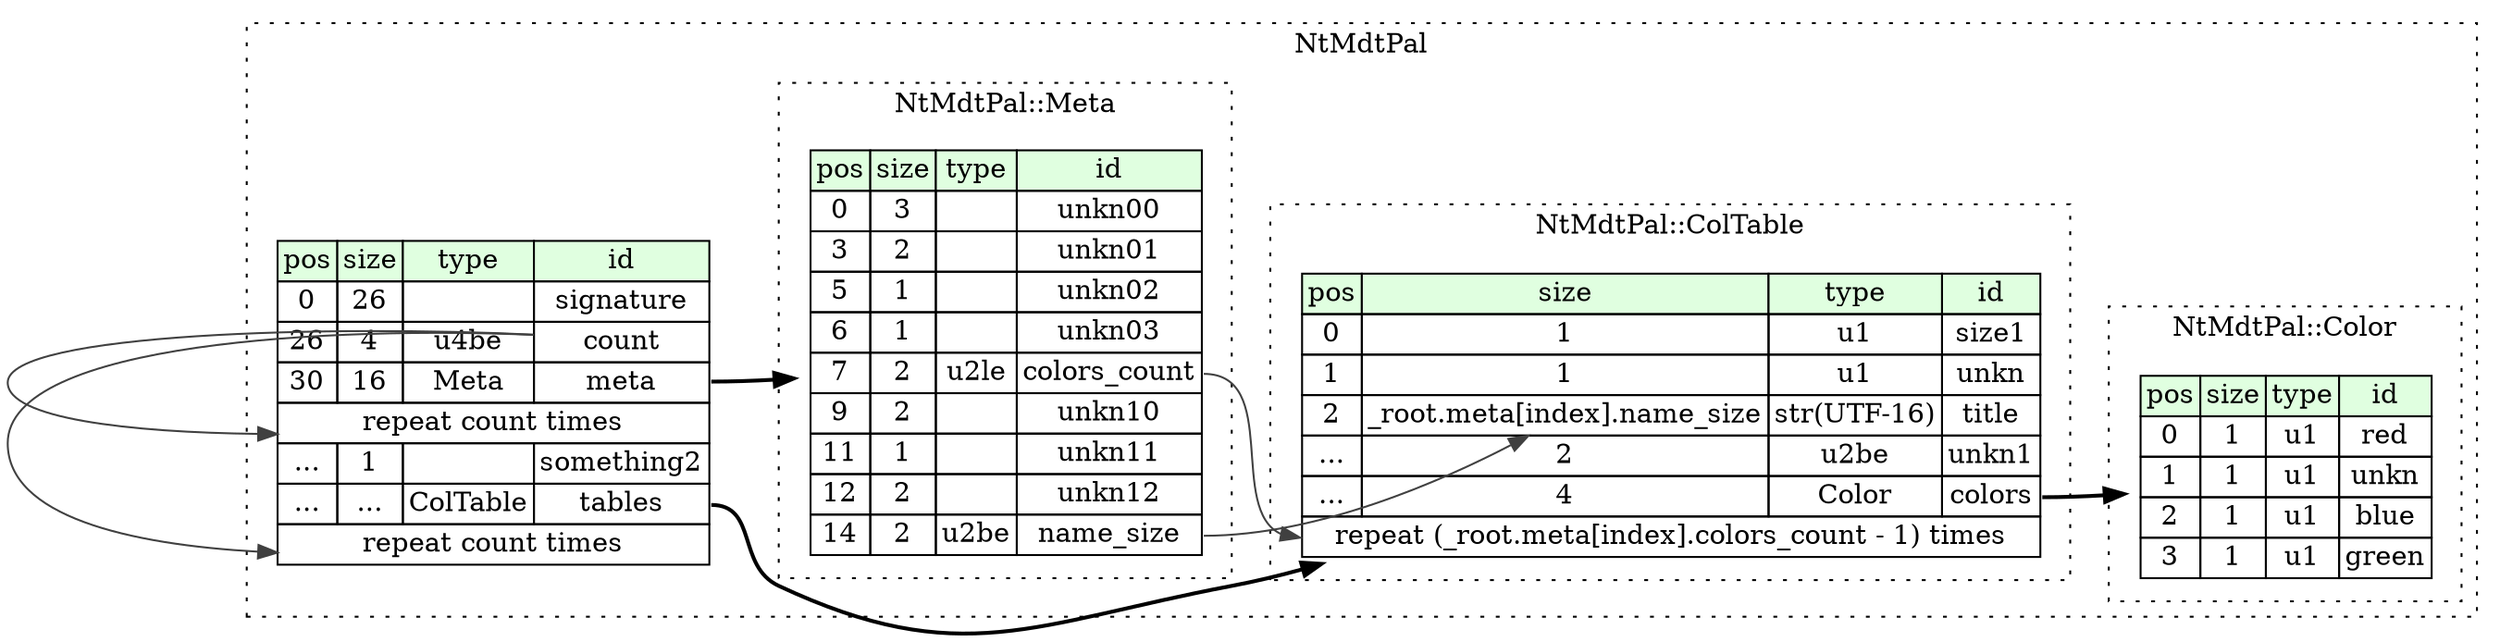 digraph {
	rankdir=LR;
	node [shape=plaintext];
	subgraph cluster__nt_mdt_pal {
		label="NtMdtPal";
		graph[style=dotted];

		nt_mdt_pal__seq [label=<<TABLE BORDER="0" CELLBORDER="1" CELLSPACING="0">
			<TR><TD BGCOLOR="#E0FFE0">pos</TD><TD BGCOLOR="#E0FFE0">size</TD><TD BGCOLOR="#E0FFE0">type</TD><TD BGCOLOR="#E0FFE0">id</TD></TR>
			<TR><TD PORT="signature_pos">0</TD><TD PORT="signature_size">26</TD><TD></TD><TD PORT="signature_type">signature</TD></TR>
			<TR><TD PORT="count_pos">26</TD><TD PORT="count_size">4</TD><TD>u4be</TD><TD PORT="count_type">count</TD></TR>
			<TR><TD PORT="meta_pos">30</TD><TD PORT="meta_size">16</TD><TD>Meta</TD><TD PORT="meta_type">meta</TD></TR>
			<TR><TD COLSPAN="4" PORT="meta__repeat">repeat count times</TD></TR>
			<TR><TD PORT="something2_pos">...</TD><TD PORT="something2_size">1</TD><TD></TD><TD PORT="something2_type">something2</TD></TR>
			<TR><TD PORT="tables_pos">...</TD><TD PORT="tables_size">...</TD><TD>ColTable</TD><TD PORT="tables_type">tables</TD></TR>
			<TR><TD COLSPAN="4" PORT="tables__repeat">repeat count times</TD></TR>
		</TABLE>>];
		subgraph cluster__meta {
			label="NtMdtPal::Meta";
			graph[style=dotted];

			meta__seq [label=<<TABLE BORDER="0" CELLBORDER="1" CELLSPACING="0">
				<TR><TD BGCOLOR="#E0FFE0">pos</TD><TD BGCOLOR="#E0FFE0">size</TD><TD BGCOLOR="#E0FFE0">type</TD><TD BGCOLOR="#E0FFE0">id</TD></TR>
				<TR><TD PORT="unkn00_pos">0</TD><TD PORT="unkn00_size">3</TD><TD></TD><TD PORT="unkn00_type">unkn00</TD></TR>
				<TR><TD PORT="unkn01_pos">3</TD><TD PORT="unkn01_size">2</TD><TD></TD><TD PORT="unkn01_type">unkn01</TD></TR>
				<TR><TD PORT="unkn02_pos">5</TD><TD PORT="unkn02_size">1</TD><TD></TD><TD PORT="unkn02_type">unkn02</TD></TR>
				<TR><TD PORT="unkn03_pos">6</TD><TD PORT="unkn03_size">1</TD><TD></TD><TD PORT="unkn03_type">unkn03</TD></TR>
				<TR><TD PORT="colors_count_pos">7</TD><TD PORT="colors_count_size">2</TD><TD>u2le</TD><TD PORT="colors_count_type">colors_count</TD></TR>
				<TR><TD PORT="unkn10_pos">9</TD><TD PORT="unkn10_size">2</TD><TD></TD><TD PORT="unkn10_type">unkn10</TD></TR>
				<TR><TD PORT="unkn11_pos">11</TD><TD PORT="unkn11_size">1</TD><TD></TD><TD PORT="unkn11_type">unkn11</TD></TR>
				<TR><TD PORT="unkn12_pos">12</TD><TD PORT="unkn12_size">2</TD><TD></TD><TD PORT="unkn12_type">unkn12</TD></TR>
				<TR><TD PORT="name_size_pos">14</TD><TD PORT="name_size_size">2</TD><TD>u2be</TD><TD PORT="name_size_type">name_size</TD></TR>
			</TABLE>>];
		}
		subgraph cluster__color {
			label="NtMdtPal::Color";
			graph[style=dotted];

			color__seq [label=<<TABLE BORDER="0" CELLBORDER="1" CELLSPACING="0">
				<TR><TD BGCOLOR="#E0FFE0">pos</TD><TD BGCOLOR="#E0FFE0">size</TD><TD BGCOLOR="#E0FFE0">type</TD><TD BGCOLOR="#E0FFE0">id</TD></TR>
				<TR><TD PORT="red_pos">0</TD><TD PORT="red_size">1</TD><TD>u1</TD><TD PORT="red_type">red</TD></TR>
				<TR><TD PORT="unkn_pos">1</TD><TD PORT="unkn_size">1</TD><TD>u1</TD><TD PORT="unkn_type">unkn</TD></TR>
				<TR><TD PORT="blue_pos">2</TD><TD PORT="blue_size">1</TD><TD>u1</TD><TD PORT="blue_type">blue</TD></TR>
				<TR><TD PORT="green_pos">3</TD><TD PORT="green_size">1</TD><TD>u1</TD><TD PORT="green_type">green</TD></TR>
			</TABLE>>];
		}
		subgraph cluster__col_table {
			label="NtMdtPal::ColTable";
			graph[style=dotted];

			col_table__seq [label=<<TABLE BORDER="0" CELLBORDER="1" CELLSPACING="0">
				<TR><TD BGCOLOR="#E0FFE0">pos</TD><TD BGCOLOR="#E0FFE0">size</TD><TD BGCOLOR="#E0FFE0">type</TD><TD BGCOLOR="#E0FFE0">id</TD></TR>
				<TR><TD PORT="size1_pos">0</TD><TD PORT="size1_size">1</TD><TD>u1</TD><TD PORT="size1_type">size1</TD></TR>
				<TR><TD PORT="unkn_pos">1</TD><TD PORT="unkn_size">1</TD><TD>u1</TD><TD PORT="unkn_type">unkn</TD></TR>
				<TR><TD PORT="title_pos">2</TD><TD PORT="title_size">_root.meta[index].name_size</TD><TD>str(UTF-16)</TD><TD PORT="title_type">title</TD></TR>
				<TR><TD PORT="unkn1_pos">...</TD><TD PORT="unkn1_size">2</TD><TD>u2be</TD><TD PORT="unkn1_type">unkn1</TD></TR>
				<TR><TD PORT="colors_pos">...</TD><TD PORT="colors_size">4</TD><TD>Color</TD><TD PORT="colors_type">colors</TD></TR>
				<TR><TD COLSPAN="4" PORT="colors__repeat">repeat (_root.meta[index].colors_count - 1) times</TD></TR>
			</TABLE>>];
		}
	}
	nt_mdt_pal__seq:meta_type -> meta__seq [style=bold];
	nt_mdt_pal__seq:count_type -> nt_mdt_pal__seq:meta__repeat [color="#404040"];
	nt_mdt_pal__seq:tables_type -> col_table__seq [style=bold];
	nt_mdt_pal__seq:count_type -> nt_mdt_pal__seq:tables__repeat [color="#404040"];
	meta__seq:name_size_type -> col_table__seq:title_size [color="#404040"];
	col_table__seq:colors_type -> color__seq [style=bold];
	meta__seq:colors_count_type -> col_table__seq:colors__repeat [color="#404040"];
}
